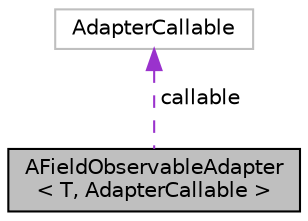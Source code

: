 digraph "AFieldObservableAdapter&lt; T, AdapterCallable &gt;"
{
 // LATEX_PDF_SIZE
  edge [fontname="Helvetica",fontsize="10",labelfontname="Helvetica",labelfontsize="10"];
  node [fontname="Helvetica",fontsize="10",shape=record];
  Node1 [label="AFieldObservableAdapter\l\< T, AdapterCallable \>",height=0.2,width=0.4,color="black", fillcolor="grey75", style="filled", fontcolor="black",tooltip=" "];
  Node2 -> Node1 [dir="back",color="darkorchid3",fontsize="10",style="dashed",label=" callable" ,fontname="Helvetica"];
  Node2 [label="AdapterCallable",height=0.2,width=0.4,color="grey75", fillcolor="white", style="filled",tooltip=" "];
}

